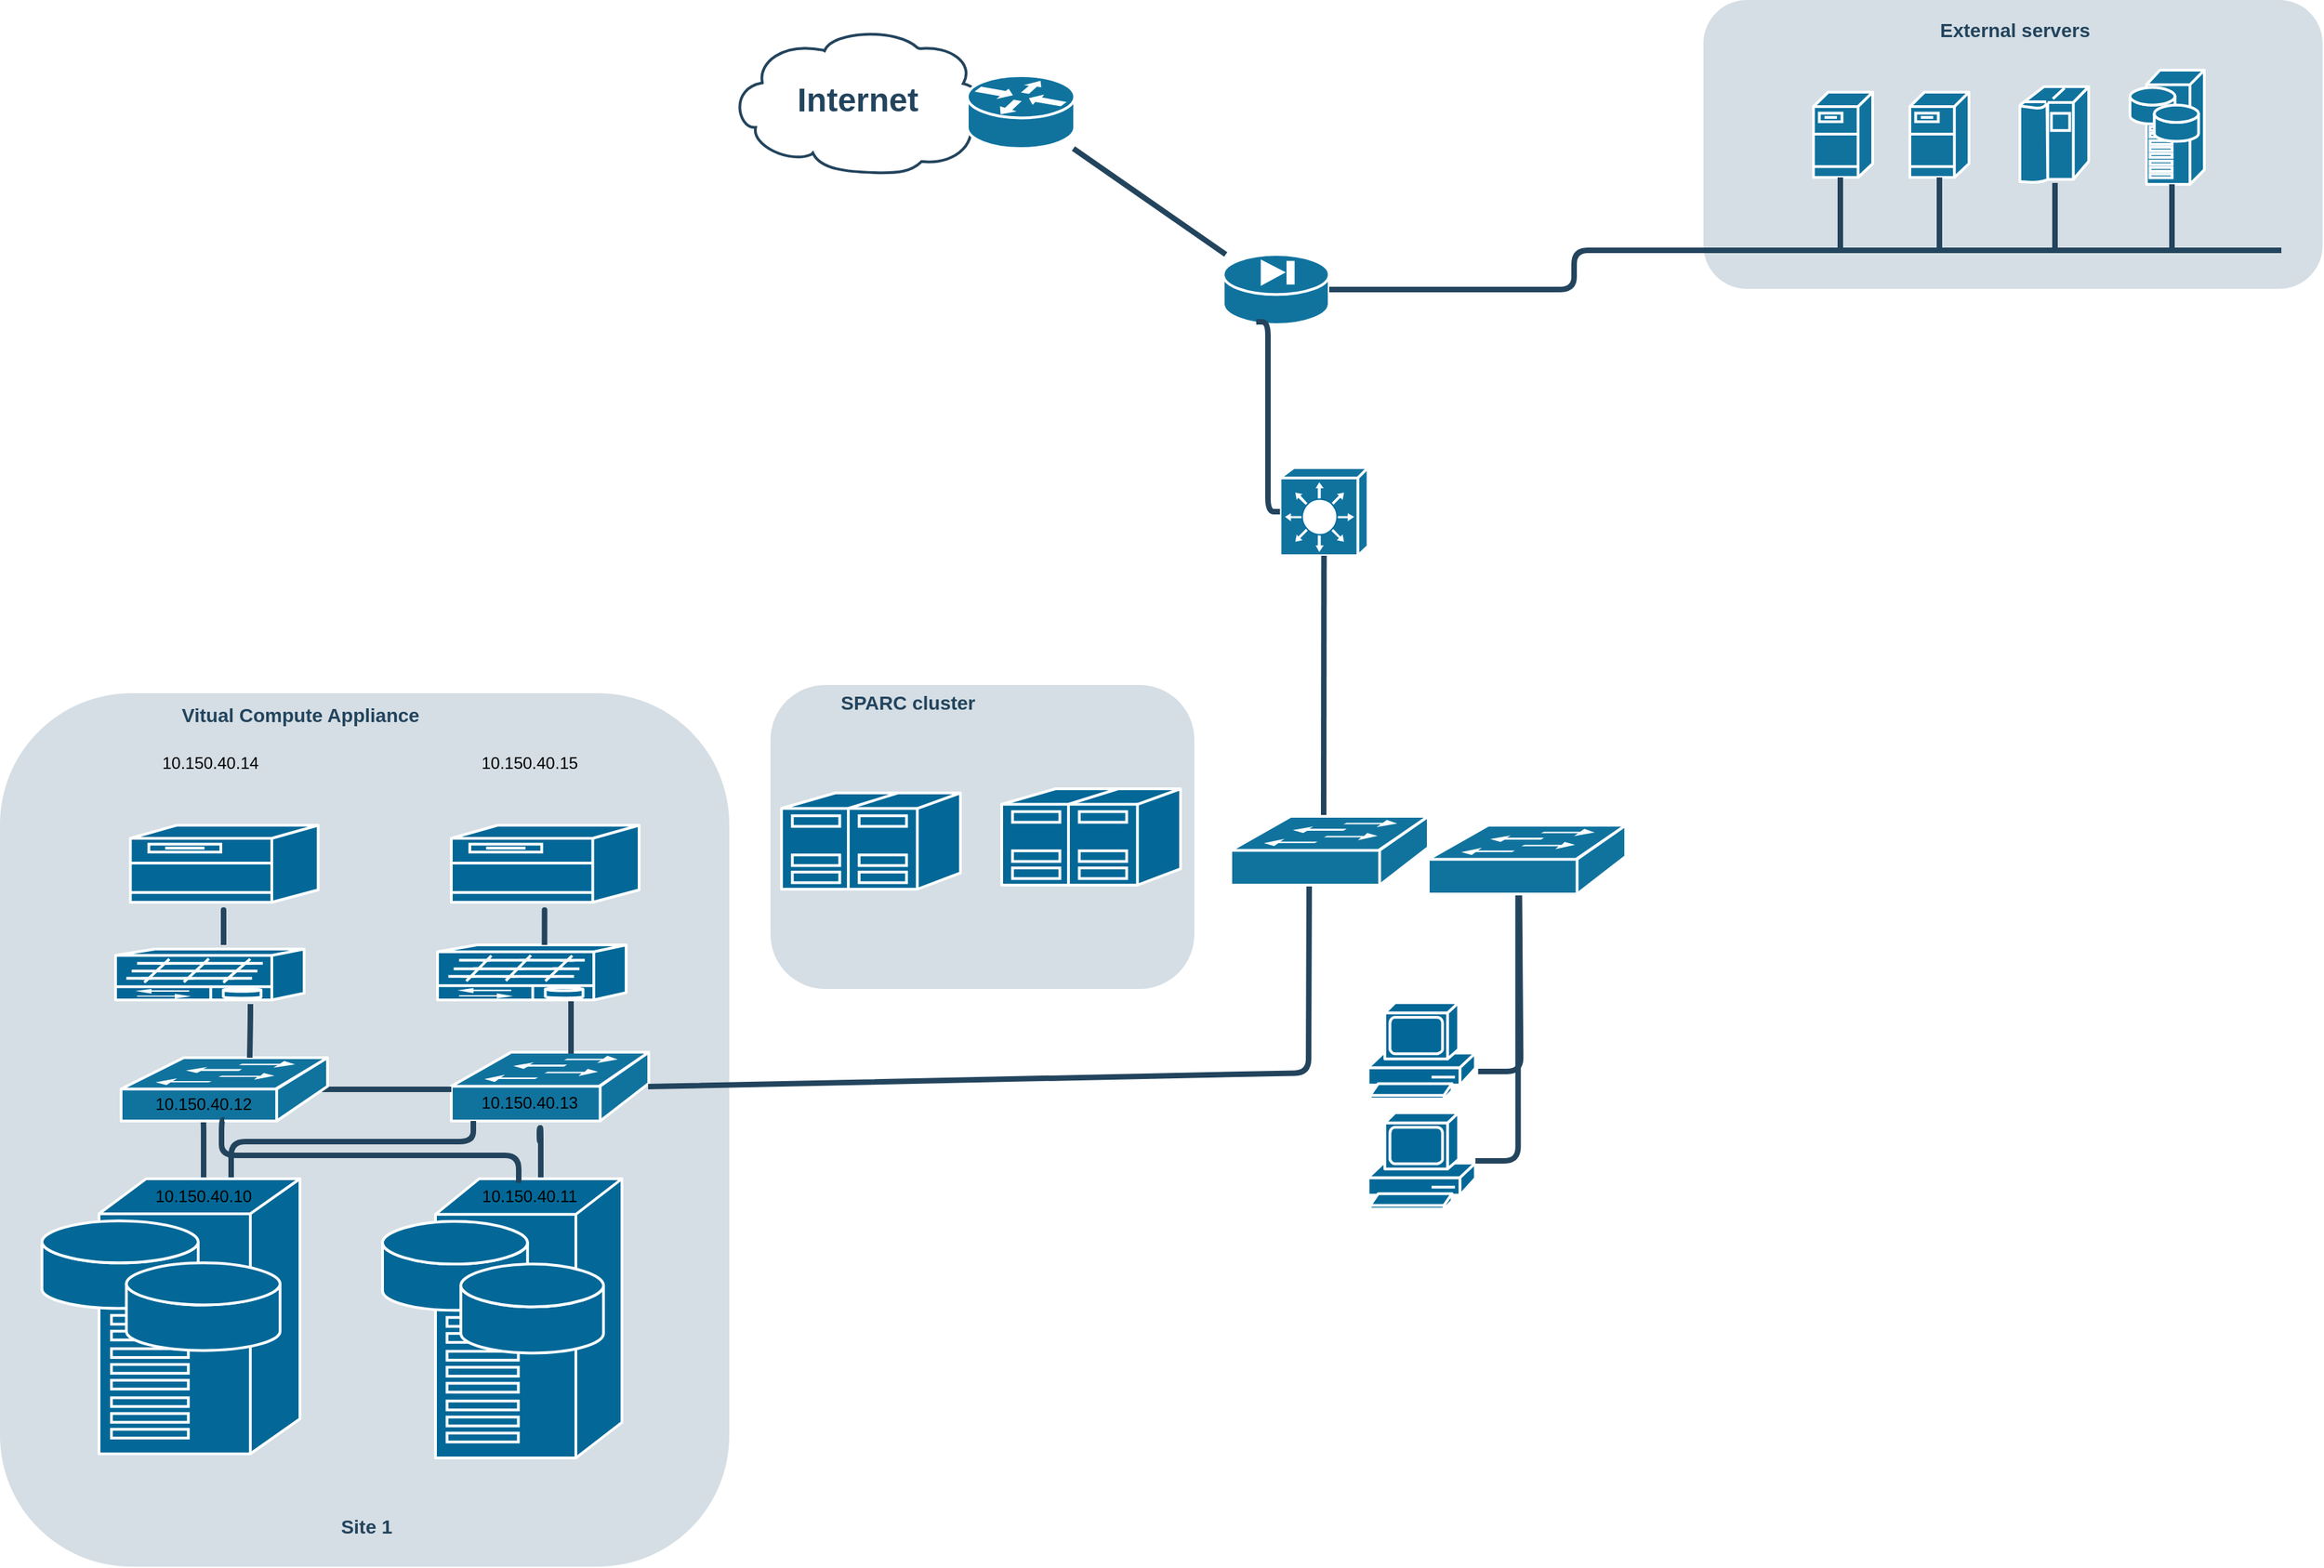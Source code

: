 <mxfile version="16.1.0" type="github">
  <diagram id="6a731a19-8d31-9384-78a2-239565b7b9f0" name="Page-1">
    <mxGraphModel dx="1863" dy="493" grid="1" gridSize="10" guides="1" tooltips="1" connect="1" arrows="1" fold="1" page="1" pageScale="1" pageWidth="827" pageHeight="1169" background="none" math="0" shadow="0">
      <root>
        <mxCell id="0" />
        <mxCell id="1" parent="0" />
        <mxCell id="Pr5-naN3Z31YBVQmqUEw-2314" value="" style="rounded=1;whiteSpace=wrap;html=1;strokeColor=none;fillColor=#BAC8D3;fontSize=24;fontColor=#23445D;align=center;opacity=60;arcSize=18;" parent="1" vertex="1">
          <mxGeometry x="482" y="528" width="308" height="221" as="geometry" />
        </mxCell>
        <mxCell id="Pr5-naN3Z31YBVQmqUEw-2285" value="" style="rounded=1;whiteSpace=wrap;html=1;strokeColor=none;fillColor=#BAC8D3;fontSize=24;fontColor=#23445D;align=center;opacity=60;arcSize=18;" parent="1" vertex="1">
          <mxGeometry x="-78" y="534" width="530" height="635" as="geometry" />
        </mxCell>
        <mxCell id="2087" value="&lt;font color=&quot;#23445d&quot;&gt;Vitual Compute Appliance&lt;/font&gt;" style="rounded=1;whiteSpace=wrap;html=1;strokeColor=none;fillColor=none;fontSize=14;fontColor=#742B21;align=center;fontStyle=1" parent="1" vertex="1">
          <mxGeometry x="46.5" y="538" width="187" height="24" as="geometry" />
        </mxCell>
        <mxCell id="2094" value="" style="rounded=1;whiteSpace=wrap;html=1;strokeColor=none;fillColor=#BAC8D3;fontSize=24;fontColor=#23445D;align=center;opacity=60;" parent="1" vertex="1">
          <mxGeometry x="1160" y="30" width="450" height="210" as="geometry" />
        </mxCell>
        <mxCell id="2103" value="" style="shape=mxgraph.cisco.servers.fileserver;html=1;dashed=0;fillColor=#10739E;strokeColor=#ffffff;strokeWidth=2;verticalLabelPosition=bottom;verticalAlign=top;fontFamily=Helvetica;fontSize=36;fontColor=#FFB366" parent="1" vertex="1">
          <mxGeometry x="1240" y="97" width="43" height="62" as="geometry" />
        </mxCell>
        <mxCell id="2104" value="" style="shape=mxgraph.cisco.servers.fileserver;html=1;dashed=0;fillColor=#10739E;strokeColor=#ffffff;strokeWidth=2;verticalLabelPosition=bottom;verticalAlign=top;fontFamily=Helvetica;fontSize=36;fontColor=#FFB366" parent="1" vertex="1">
          <mxGeometry x="1310" y="97" width="43" height="62" as="geometry" />
        </mxCell>
        <mxCell id="2105" value="" style="shape=mxgraph.cisco.computers_and_peripherals.ibm_mainframe;html=1;dashed=0;fillColor=#10739E;strokeColor=#ffffff;strokeWidth=2;verticalLabelPosition=bottom;verticalAlign=top;fontFamily=Helvetica;fontSize=36;fontColor=#FFB366" parent="1" vertex="1">
          <mxGeometry x="1390" y="93" width="50" height="70" as="geometry" />
        </mxCell>
        <mxCell id="2106" value="" style="shape=mxgraph.cisco.servers.storage_server;html=1;dashed=0;fillColor=#10739E;strokeColor=#ffffff;strokeWidth=2;verticalLabelPosition=bottom;verticalAlign=top;fontFamily=Helvetica;fontSize=36;fontColor=#FFB366" parent="1" vertex="1">
          <mxGeometry x="1470" y="81" width="54" height="83" as="geometry" />
        </mxCell>
        <mxCell id="2108" value="" style="shape=mxgraph.cisco.security.pix_firewall;html=1;dashed=0;fillColor=#10739E;strokeColor=#ffffff;strokeWidth=2;verticalLabelPosition=bottom;verticalAlign=top;fontFamily=Helvetica;fontSize=36;fontColor=#FFB366" parent="1" vertex="1">
          <mxGeometry x="811" y="215" width="77" height="51" as="geometry" />
        </mxCell>
        <mxCell id="2109" value="Internet" style="shape=mxgraph.cisco.storage.cloud;html=1;dashed=0;strokeColor=#23445D;fillColor=#ffffff;strokeWidth=2;fontFamily=Helvetica;fontSize=24;fontColor=#23445D;align=center;fontStyle=1" parent="1" vertex="1">
          <mxGeometry x="452" y="50" width="186" height="106" as="geometry" />
        </mxCell>
        <mxCell id="2112" value="" style="shape=mxgraph.cisco.switches.layer_3_switch;html=1;dashed=0;fillColor=#10739E;strokeColor=#ffffff;strokeWidth=2;verticalLabelPosition=bottom;verticalAlign=top;fontFamily=Helvetica;fontSize=36;fontColor=#FFB366" parent="1" vertex="1">
          <mxGeometry x="852.25" y="370" width="64" height="64" as="geometry" />
        </mxCell>
        <mxCell id="2114" value="" style="shape=mxgraph.cisco.switches.workgroup_switch;html=1;dashed=0;fillColor=#10739E;strokeColor=#ffffff;strokeWidth=2;verticalLabelPosition=bottom;verticalAlign=top;fontFamily=Helvetica;fontSize=36;fontColor=#FFB366" parent="1" vertex="1">
          <mxGeometry x="250" y="795" width="143.5" height="50" as="geometry" />
        </mxCell>
        <mxCell id="2138" value="" style="shape=mxgraph.cisco.routers.router;html=1;dashed=0;fillColor=#10739E;strokeColor=#ffffff;strokeWidth=2;verticalLabelPosition=bottom;verticalAlign=top;fontFamily=Helvetica;fontSize=36;fontColor=#FFB366" parent="1" vertex="1">
          <mxGeometry x="625" y="85" width="78" height="53" as="geometry" />
        </mxCell>
        <mxCell id="2153" value="" style="line;html=1;strokeColor=#23445D;" parent="1" vertex="1">
          <mxGeometry x="1192" y="207" width="388" height="10" as="geometry" />
        </mxCell>
        <mxCell id="2164" value="" style="edgeStyle=elbowEdgeStyle;elbow=horizontal;endArrow=none;html=1;strokeColor=#23445D;endFill=0;strokeWidth=4;rounded=1" parent="1" source="2103" edge="1">
          <mxGeometry width="100" height="100" relative="1" as="geometry">
            <mxPoint x="1259" y="170" as="sourcePoint" />
            <mxPoint x="1259.278" y="212.083" as="targetPoint" />
          </mxGeometry>
        </mxCell>
        <mxCell id="2165" value="" style="edgeStyle=elbowEdgeStyle;elbow=horizontal;endArrow=none;html=1;strokeColor=#23445D;endFill=0;strokeWidth=4;rounded=1" parent="1" source="2104" edge="1">
          <mxGeometry width="100" height="100" relative="1" as="geometry">
            <mxPoint x="1331" y="170.0" as="sourcePoint" />
            <mxPoint x="1331.278" y="212.083" as="targetPoint" />
          </mxGeometry>
        </mxCell>
        <mxCell id="2166" value="" style="edgeStyle=elbowEdgeStyle;elbow=horizontal;endArrow=none;html=1;strokeColor=#23445D;endFill=0;strokeWidth=4;rounded=1" parent="1" source="2105" edge="1">
          <mxGeometry width="100" height="100" relative="1" as="geometry">
            <mxPoint x="1415" y="170.0" as="sourcePoint" />
            <mxPoint x="1415.278" y="212.083" as="targetPoint" />
          </mxGeometry>
        </mxCell>
        <mxCell id="2167" value="" style="edgeStyle=elbowEdgeStyle;elbow=horizontal;endArrow=none;html=1;strokeColor=#23445D;endFill=0;strokeWidth=4;rounded=1" parent="1" source="2106" edge="1">
          <mxGeometry width="100" height="100" relative="1" as="geometry">
            <mxPoint x="1500" y="170.0" as="sourcePoint" />
            <mxPoint x="1500.278" y="212.083" as="targetPoint" />
          </mxGeometry>
        </mxCell>
        <mxCell id="2168" value="" style="edgeStyle=elbowEdgeStyle;elbow=horizontal;endArrow=none;html=1;strokeColor=#23445D;endFill=0;strokeWidth=4;rounded=1" parent="1" target="2108" edge="1">
          <mxGeometry width="100" height="100" relative="1" as="geometry">
            <mxPoint x="1244" y="212" as="sourcePoint" />
            <mxPoint x="1244.278" y="254.083" as="targetPoint" />
          </mxGeometry>
        </mxCell>
        <mxCell id="2170" value="" style="elbow=horizontal;endArrow=none;html=1;strokeColor=#23445D;endFill=0;strokeWidth=4;rounded=1" parent="1" source="2108" target="2138" edge="1">
          <mxGeometry width="100" height="100" relative="1" as="geometry">
            <mxPoint x="815" y="161.0" as="sourcePoint" />
            <mxPoint x="815.278" y="203.083" as="targetPoint" />
          </mxGeometry>
        </mxCell>
        <mxCell id="2172" style="edgeStyle=none;rounded=1;html=1;strokeColor=#23445D;endArrow=none;endFill=0;strokeWidth=4;startArrow=none;exitX=0.397;exitY=1.02;exitDx=0;exitDy=0;exitPerimeter=0;" parent="1" source="Pr5-naN3Z31YBVQmqUEw-2311" target="2114" edge="1">
          <mxGeometry relative="1" as="geometry">
            <mxPoint x="676" y="671.987" as="sourcePoint" />
            <Array as="points">
              <mxPoint x="873" y="810" />
              <mxPoint x="393" y="820" />
            </Array>
          </mxGeometry>
        </mxCell>
        <mxCell id="2178" value="" style="edgeStyle=elbowEdgeStyle;elbow=horizontal;endArrow=none;html=1;strokeColor=#23445D;endFill=0;strokeWidth=4;rounded=1;exitX=0.312;exitY=0.961;exitDx=0;exitDy=0;exitPerimeter=0;" parent="1" target="2112" edge="1" source="2108">
          <mxGeometry width="100" height="100" relative="1" as="geometry">
            <mxPoint x="663" y="345" as="sourcePoint" />
            <mxPoint x="663.278" y="387.083" as="targetPoint" />
          </mxGeometry>
        </mxCell>
        <mxCell id="2180" style="edgeStyle=orthogonalEdgeStyle;rounded=1;html=1;strokeColor=#23445D;endArrow=none;endFill=0;strokeWidth=4;startArrow=none;exitX=0.393;exitY=0.978;exitDx=0;exitDy=0;exitPerimeter=0;" parent="1" source="Pr5-naN3Z31YBVQmqUEw-2264" target="Pr5-naN3Z31YBVQmqUEw-2270" edge="1">
          <mxGeometry relative="1" as="geometry">
            <Array as="points">
              <mxPoint x="70" y="844" />
            </Array>
            <mxPoint x="81" y="840" as="sourcePoint" />
            <mxPoint x="109" y="889" as="targetPoint" />
          </mxGeometry>
        </mxCell>
        <mxCell id="2181" style="edgeStyle=orthogonalEdgeStyle;rounded=1;html=1;strokeColor=#23445D;endArrow=none;endFill=0;strokeWidth=4" parent="1" source="2114" target="Pr5-naN3Z31YBVQmqUEw-2270" edge="1">
          <mxGeometry relative="1" as="geometry">
            <Array as="points">
              <mxPoint x="266" y="860" />
              <mxPoint x="90" y="860" />
            </Array>
            <mxPoint x="120" y="870" as="targetPoint" />
          </mxGeometry>
        </mxCell>
        <mxCell id="2200" style="rounded=1;html=1;strokeColor=#23445D;endArrow=none;endFill=0;strokeWidth=4;" parent="1" edge="1">
          <mxGeometry relative="1" as="geometry">
            <mxPoint x="1026.25" y="680" as="sourcePoint" />
            <mxPoint x="996.25" y="809" as="targetPoint" />
            <Array as="points">
              <mxPoint x="1027.25" y="809" />
            </Array>
          </mxGeometry>
        </mxCell>
        <mxCell id="2227" value="&lt;font color=&quot;#23445d&quot;&gt;External servers&lt;/font&gt;" style="rounded=1;whiteSpace=wrap;html=1;strokeColor=none;fillColor=none;fontSize=14;fontColor=#742B21;align=center;fontStyle=1" parent="1" vertex="1">
          <mxGeometry x="1315" y="42" width="143" height="19" as="geometry" />
        </mxCell>
        <mxCell id="2233" value="Site 1" style="rounded=1;whiteSpace=wrap;html=1;strokeColor=none;fillColor=none;fontSize=14;fontColor=#23445D;align=center;fontStyle=1" parent="1" vertex="1">
          <mxGeometry x="142" y="1130" width="93" height="19" as="geometry" />
        </mxCell>
        <mxCell id="2257" style="edgeStyle=orthogonalEdgeStyle;curved=1;rounded=0;jumpStyle=none;html=1;exitX=0.75;exitY=0;entryX=0.75;entryY=0;shadow=0;labelBackgroundColor=#ffffff;startArrow=none;startFill=0;endArrow=none;endFill=0;endSize=10;jettySize=auto;orthogonalLoop=1;strokeColor=#23445D;strokeWidth=2;fillColor=#F08705;fontFamily=Helvetica;fontSize=25;fontColor=#23445D;align=left;" parent="1" source="2087" target="2087" edge="1">
          <mxGeometry relative="1" as="geometry" />
        </mxCell>
        <mxCell id="Pr5-naN3Z31YBVQmqUEw-2266" value="" style="edgeStyle=none;rounded=1;html=1;strokeColor=#23445D;endArrow=none;endFill=0;strokeWidth=4" parent="1" source="2112" edge="1">
          <mxGeometry relative="1" as="geometry">
            <mxPoint x="631" y="407.412" as="sourcePoint" />
            <mxPoint x="884" y="624" as="targetPoint" />
          </mxGeometry>
        </mxCell>
        <mxCell id="Pr5-naN3Z31YBVQmqUEw-2267" value="" style="edgeStyle=orthogonalEdgeStyle;rounded=1;html=1;strokeColor=#23445D;endArrow=none;endFill=0;strokeWidth=4;entryX=0.98;entryY=0.5;entryDx=0;entryDy=0;entryPerimeter=0;" parent="1" source="2114" target="Pr5-naN3Z31YBVQmqUEw-2264" edge="1">
          <mxGeometry relative="1" as="geometry">
            <Array as="points">
              <mxPoint x="112" y="822" />
              <mxPoint x="112" y="822" />
            </Array>
            <mxPoint x="138" y="776.5" as="sourcePoint" />
            <mxPoint x="-152" y="1090.5" as="targetPoint" />
          </mxGeometry>
        </mxCell>
        <mxCell id="Pr5-naN3Z31YBVQmqUEw-2264" value="" style="shape=mxgraph.cisco.switches.workgroup_switch;html=1;dashed=0;fillColor=#10739E;strokeColor=#ffffff;strokeWidth=2;verticalLabelPosition=bottom;verticalAlign=top;fontFamily=Helvetica;fontSize=36;fontColor=#FFB366" parent="1" vertex="1">
          <mxGeometry x="10" y="799" width="150" height="46" as="geometry" />
        </mxCell>
        <mxCell id="Pr5-naN3Z31YBVQmqUEw-2269" value="" style="shape=mxgraph.cisco.servers.storage_server;sketch=0;html=1;pointerEvents=1;dashed=0;fillColor=#036897;strokeColor=#ffffff;strokeWidth=2;verticalLabelPosition=bottom;verticalAlign=top;align=center;outlineConnect=0;" parent="1" vertex="1">
          <mxGeometry x="200" y="887" width="174" height="203" as="geometry" />
        </mxCell>
        <mxCell id="Pr5-naN3Z31YBVQmqUEw-2270" value="" style="shape=mxgraph.cisco.servers.storage_server;sketch=0;html=1;pointerEvents=1;dashed=0;fillColor=#036897;strokeColor=#ffffff;strokeWidth=2;verticalLabelPosition=bottom;verticalAlign=top;align=center;outlineConnect=0;" parent="1" vertex="1">
          <mxGeometry x="-47.5" y="887" width="187.5" height="200" as="geometry" />
        </mxCell>
        <mxCell id="Pr5-naN3Z31YBVQmqUEw-2271" style="edgeStyle=orthogonalEdgeStyle;rounded=1;html=1;strokeColor=#23445D;endArrow=none;endFill=0;strokeWidth=4;startArrow=none;exitX=0.5;exitY=0.98;exitDx=0;exitDy=0;exitPerimeter=0;" parent="1" source="Pr5-naN3Z31YBVQmqUEw-2264" edge="1">
          <mxGeometry relative="1" as="geometry">
            <Array as="points">
              <mxPoint x="83" y="844" />
              <mxPoint x="83" y="870" />
              <mxPoint x="299" y="870" />
            </Array>
            <mxPoint x="39" y="819.5" as="sourcePoint" />
            <mxPoint x="299" y="890" as="targetPoint" />
          </mxGeometry>
        </mxCell>
        <mxCell id="Pr5-naN3Z31YBVQmqUEw-2272" value="" style="shape=mxgraph.cisco.computers_and_peripherals.pc;sketch=0;html=1;pointerEvents=1;dashed=0;fillColor=#036897;strokeColor=#ffffff;strokeWidth=2;verticalLabelPosition=bottom;verticalAlign=top;align=center;outlineConnect=0;" parent="1" vertex="1">
          <mxGeometry x="916.25" y="839" width="78" height="70" as="geometry" />
        </mxCell>
        <mxCell id="Pr5-naN3Z31YBVQmqUEw-2273" value="" style="shape=mxgraph.cisco.computers_and_peripherals.pc;sketch=0;html=1;pointerEvents=1;dashed=0;fillColor=#036897;strokeColor=#ffffff;strokeWidth=2;verticalLabelPosition=bottom;verticalAlign=top;align=center;outlineConnect=0;" parent="1" vertex="1">
          <mxGeometry x="916.25" y="759" width="78" height="70" as="geometry" />
        </mxCell>
        <mxCell id="Pr5-naN3Z31YBVQmqUEw-2276" style="edgeStyle=orthogonalEdgeStyle;rounded=1;html=1;strokeColor=#23445D;endArrow=none;endFill=0;strokeWidth=4;" parent="1" target="Pr5-naN3Z31YBVQmqUEw-2272" edge="1">
          <mxGeometry relative="1" as="geometry">
            <Array as="points">
              <mxPoint x="1025.25" y="874" />
            </Array>
            <mxPoint x="1025.25" y="680" as="sourcePoint" />
            <mxPoint x="1012.25" y="879" as="targetPoint" />
          </mxGeometry>
        </mxCell>
        <mxCell id="Pr5-naN3Z31YBVQmqUEw-2290" value="10.150.40.15" style="text;html=1;strokeColor=none;fillColor=none;align=center;verticalAlign=middle;whiteSpace=wrap;rounded=0;" parent="1" vertex="1">
          <mxGeometry x="276.75" y="570" width="60" height="30" as="geometry" />
        </mxCell>
        <mxCell id="Pr5-naN3Z31YBVQmqUEw-2291" value="10.150.40.14" style="text;html=1;strokeColor=none;fillColor=none;align=center;verticalAlign=middle;whiteSpace=wrap;rounded=0;" parent="1" vertex="1">
          <mxGeometry x="44.5" y="570" width="60" height="30" as="geometry" />
        </mxCell>
        <mxCell id="Pr5-naN3Z31YBVQmqUEw-2283" value="&lt;font color=&quot;#23445d&quot;&gt;SPARC cluster&lt;/font&gt;" style="rounded=1;whiteSpace=wrap;html=1;strokeColor=none;fillColor=none;fontSize=14;fontColor=#742B21;align=center;fontStyle=1" parent="1" vertex="1">
          <mxGeometry x="524" y="529" width="116" height="24" as="geometry" />
        </mxCell>
        <mxCell id="Pr5-naN3Z31YBVQmqUEw-2292" value="10.150.40.10" style="text;html=1;strokeColor=none;fillColor=none;align=center;verticalAlign=middle;whiteSpace=wrap;rounded=0;" parent="1" vertex="1">
          <mxGeometry x="40" y="885" width="60" height="30" as="geometry" />
        </mxCell>
        <mxCell id="Pr5-naN3Z31YBVQmqUEw-2293" value="10.150.40.11" style="text;html=1;strokeColor=none;fillColor=none;align=center;verticalAlign=middle;whiteSpace=wrap;rounded=0;" parent="1" vertex="1">
          <mxGeometry x="276.75" y="885" width="60" height="30" as="geometry" />
        </mxCell>
        <mxCell id="Pr5-naN3Z31YBVQmqUEw-2294" value="10.150.40.12" style="text;html=1;strokeColor=none;fillColor=none;align=center;verticalAlign=middle;whiteSpace=wrap;rounded=0;" parent="1" vertex="1">
          <mxGeometry x="40" y="817.5" width="60" height="30" as="geometry" />
        </mxCell>
        <mxCell id="Pr5-naN3Z31YBVQmqUEw-2295" value="10.150.40.13" style="text;html=1;strokeColor=none;fillColor=none;align=center;verticalAlign=middle;whiteSpace=wrap;rounded=0;" parent="1" vertex="1">
          <mxGeometry x="276.75" y="817" width="60" height="30" as="geometry" />
        </mxCell>
        <mxCell id="Pr5-naN3Z31YBVQmqUEw-2297" style="edgeStyle=orthogonalEdgeStyle;rounded=1;html=1;strokeColor=#23445D;endArrow=none;endFill=0;strokeWidth=4;" parent="1" edge="1">
          <mxGeometry relative="1" as="geometry">
            <Array as="points">
              <mxPoint x="337" y="766" />
              <mxPoint x="337" y="766" />
            </Array>
            <mxPoint x="337" y="743" as="sourcePoint" />
            <mxPoint x="337" y="796" as="targetPoint" />
          </mxGeometry>
        </mxCell>
        <mxCell id="Pr5-naN3Z31YBVQmqUEw-2300" style="edgeStyle=orthogonalEdgeStyle;rounded=1;html=1;strokeColor=#23445D;endArrow=none;endFill=0;strokeWidth=4;entryX=0.638;entryY=0.033;entryDx=0;entryDy=0;entryPerimeter=0;" parent="1" target="Pr5-naN3Z31YBVQmqUEw-2293" edge="1">
          <mxGeometry relative="1" as="geometry">
            <Array as="points">
              <mxPoint x="314" y="860" />
              <mxPoint x="314" y="850" />
              <mxPoint x="315" y="850" />
            </Array>
            <mxPoint x="315" y="860" as="sourcePoint" />
            <mxPoint x="316" y="880" as="targetPoint" />
          </mxGeometry>
        </mxCell>
        <mxCell id="Pr5-naN3Z31YBVQmqUEw-2301" style="edgeStyle=orthogonalEdgeStyle;rounded=1;html=1;strokeColor=#23445D;endArrow=none;endFill=0;strokeWidth=4;" parent="1" edge="1">
          <mxGeometry relative="1" as="geometry">
            <Array as="points">
              <mxPoint x="103.5" y="769" />
              <mxPoint x="103.5" y="769" />
            </Array>
            <mxPoint x="104" y="760" as="sourcePoint" />
            <mxPoint x="103.5" y="799" as="targetPoint" />
          </mxGeometry>
        </mxCell>
        <mxCell id="Pr5-naN3Z31YBVQmqUEw-2304" value="" style="shape=mxgraph.cisco.switches.multi-fabric_server_switch;sketch=0;html=1;pointerEvents=1;dashed=0;fillColor=#036897;strokeColor=#ffffff;strokeWidth=2;verticalLabelPosition=bottom;verticalAlign=top;align=center;outlineConnect=0;" parent="1" vertex="1">
          <mxGeometry x="5.97" y="720" width="137.06" height="37" as="geometry" />
        </mxCell>
        <mxCell id="Pr5-naN3Z31YBVQmqUEw-2305" value="" style="shape=mxgraph.cisco.switches.multi-fabric_server_switch;sketch=0;html=1;pointerEvents=1;dashed=0;fillColor=#036897;strokeColor=#ffffff;strokeWidth=2;verticalLabelPosition=bottom;verticalAlign=top;align=center;outlineConnect=0;" parent="1" vertex="1">
          <mxGeometry x="240" y="717" width="137.06" height="40" as="geometry" />
        </mxCell>
        <mxCell id="Pr5-naN3Z31YBVQmqUEw-2310" value="" style="shape=mxgraph.cisco.switches.workgroup_switch;html=1;dashed=0;fillColor=#10739E;strokeColor=#ffffff;strokeWidth=2;verticalLabelPosition=bottom;verticalAlign=top;fontFamily=Helvetica;fontSize=36;fontColor=#FFB366" parent="1" vertex="1">
          <mxGeometry x="960" y="630" width="143.5" height="50" as="geometry" />
        </mxCell>
        <mxCell id="Pr5-naN3Z31YBVQmqUEw-2311" value="" style="shape=mxgraph.cisco.switches.workgroup_switch;html=1;dashed=0;fillColor=#10739E;strokeColor=#ffffff;strokeWidth=2;verticalLabelPosition=bottom;verticalAlign=top;fontFamily=Helvetica;fontSize=36;fontColor=#FFB366" parent="1" vertex="1">
          <mxGeometry x="816.5" y="623.5" width="143.5" height="50" as="geometry" />
        </mxCell>
        <mxCell id="Pr5-naN3Z31YBVQmqUEw-2312" value="" style="shape=mxgraph.cisco.servers.standard_host;sketch=0;html=1;pointerEvents=1;dashed=0;fillColor=#036897;strokeColor=#ffffff;strokeWidth=2;verticalLabelPosition=bottom;verticalAlign=top;align=center;outlineConnect=0;" parent="1" vertex="1">
          <mxGeometry x="490" y="606.5" width="130" height="70" as="geometry" />
        </mxCell>
        <mxCell id="Pr5-naN3Z31YBVQmqUEw-2313" value="" style="shape=mxgraph.cisco.servers.standard_host;sketch=0;html=1;pointerEvents=1;dashed=0;fillColor=#036897;strokeColor=#ffffff;strokeWidth=2;verticalLabelPosition=bottom;verticalAlign=top;align=center;outlineConnect=0;" parent="1" vertex="1">
          <mxGeometry x="650" y="603.5" width="130" height="70" as="geometry" />
        </mxCell>
        <mxCell id="E98OGkTCvnJ0Mw3zOJ---2259" style="edgeStyle=orthogonalEdgeStyle;rounded=1;html=1;strokeColor=#23445D;endArrow=none;endFill=0;strokeWidth=4;" edge="1" parent="1">
          <mxGeometry relative="1" as="geometry">
            <Array as="points">
              <mxPoint x="84.5" y="687" />
              <mxPoint x="84.5" y="687" />
            </Array>
            <mxPoint x="84.5" y="704" as="sourcePoint" />
            <mxPoint x="84.5" y="717" as="targetPoint" />
          </mxGeometry>
        </mxCell>
        <mxCell id="E98OGkTCvnJ0Mw3zOJ---2262" value="" style="shape=mxgraph.cisco.servers.fileserver;sketch=0;html=1;pointerEvents=1;dashed=0;fillColor=#036897;strokeColor=#ffffff;strokeWidth=2;verticalLabelPosition=bottom;verticalAlign=top;align=center;outlineConnect=0;" vertex="1" parent="1">
          <mxGeometry x="16.75" y="630" width="136.5" height="56" as="geometry" />
        </mxCell>
        <mxCell id="E98OGkTCvnJ0Mw3zOJ---2263" value="" style="shape=mxgraph.cisco.servers.fileserver;sketch=0;html=1;pointerEvents=1;dashed=0;fillColor=#036897;strokeColor=#ffffff;strokeWidth=2;verticalLabelPosition=bottom;verticalAlign=top;align=center;outlineConnect=0;" vertex="1" parent="1">
          <mxGeometry x="250" y="630" width="136.5" height="56" as="geometry" />
        </mxCell>
        <mxCell id="E98OGkTCvnJ0Mw3zOJ---2265" style="edgeStyle=orthogonalEdgeStyle;rounded=1;html=1;strokeColor=#23445D;endArrow=none;endFill=0;strokeWidth=4;" edge="1" parent="1">
          <mxGeometry relative="1" as="geometry">
            <Array as="points">
              <mxPoint x="317.75" y="687" />
              <mxPoint x="317.75" y="687" />
            </Array>
            <mxPoint x="317.75" y="704" as="sourcePoint" />
            <mxPoint x="317.75" y="717" as="targetPoint" />
          </mxGeometry>
        </mxCell>
      </root>
    </mxGraphModel>
  </diagram>
</mxfile>
